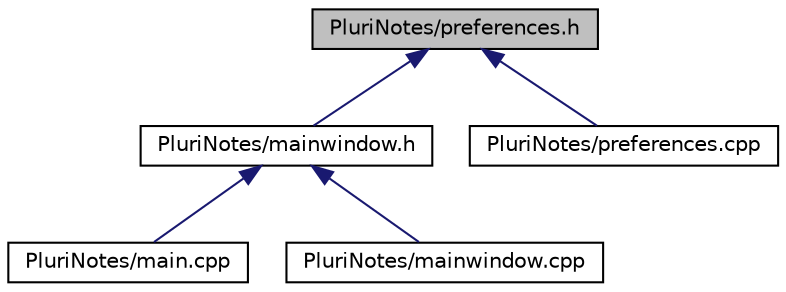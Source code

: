 digraph "PluriNotes/preferences.h"
{
  edge [fontname="Helvetica",fontsize="10",labelfontname="Helvetica",labelfontsize="10"];
  node [fontname="Helvetica",fontsize="10",shape=record];
  Node22 [label="PluriNotes/preferences.h",height=0.2,width=0.4,color="black", fillcolor="grey75", style="filled", fontcolor="black"];
  Node22 -> Node23 [dir="back",color="midnightblue",fontsize="10",style="solid",fontname="Helvetica"];
  Node23 [label="PluriNotes/mainwindow.h",height=0.2,width=0.4,color="black", fillcolor="white", style="filled",URL="$mainwindow_8h.html"];
  Node23 -> Node24 [dir="back",color="midnightblue",fontsize="10",style="solid",fontname="Helvetica"];
  Node24 [label="PluriNotes/main.cpp",height=0.2,width=0.4,color="black", fillcolor="white", style="filled",URL="$main_8cpp.html"];
  Node23 -> Node25 [dir="back",color="midnightblue",fontsize="10",style="solid",fontname="Helvetica"];
  Node25 [label="PluriNotes/mainwindow.cpp",height=0.2,width=0.4,color="black", fillcolor="white", style="filled",URL="$mainwindow_8cpp.html"];
  Node22 -> Node26 [dir="back",color="midnightblue",fontsize="10",style="solid",fontname="Helvetica"];
  Node26 [label="PluriNotes/preferences.cpp",height=0.2,width=0.4,color="black", fillcolor="white", style="filled",URL="$preferences_8cpp.html"];
}
